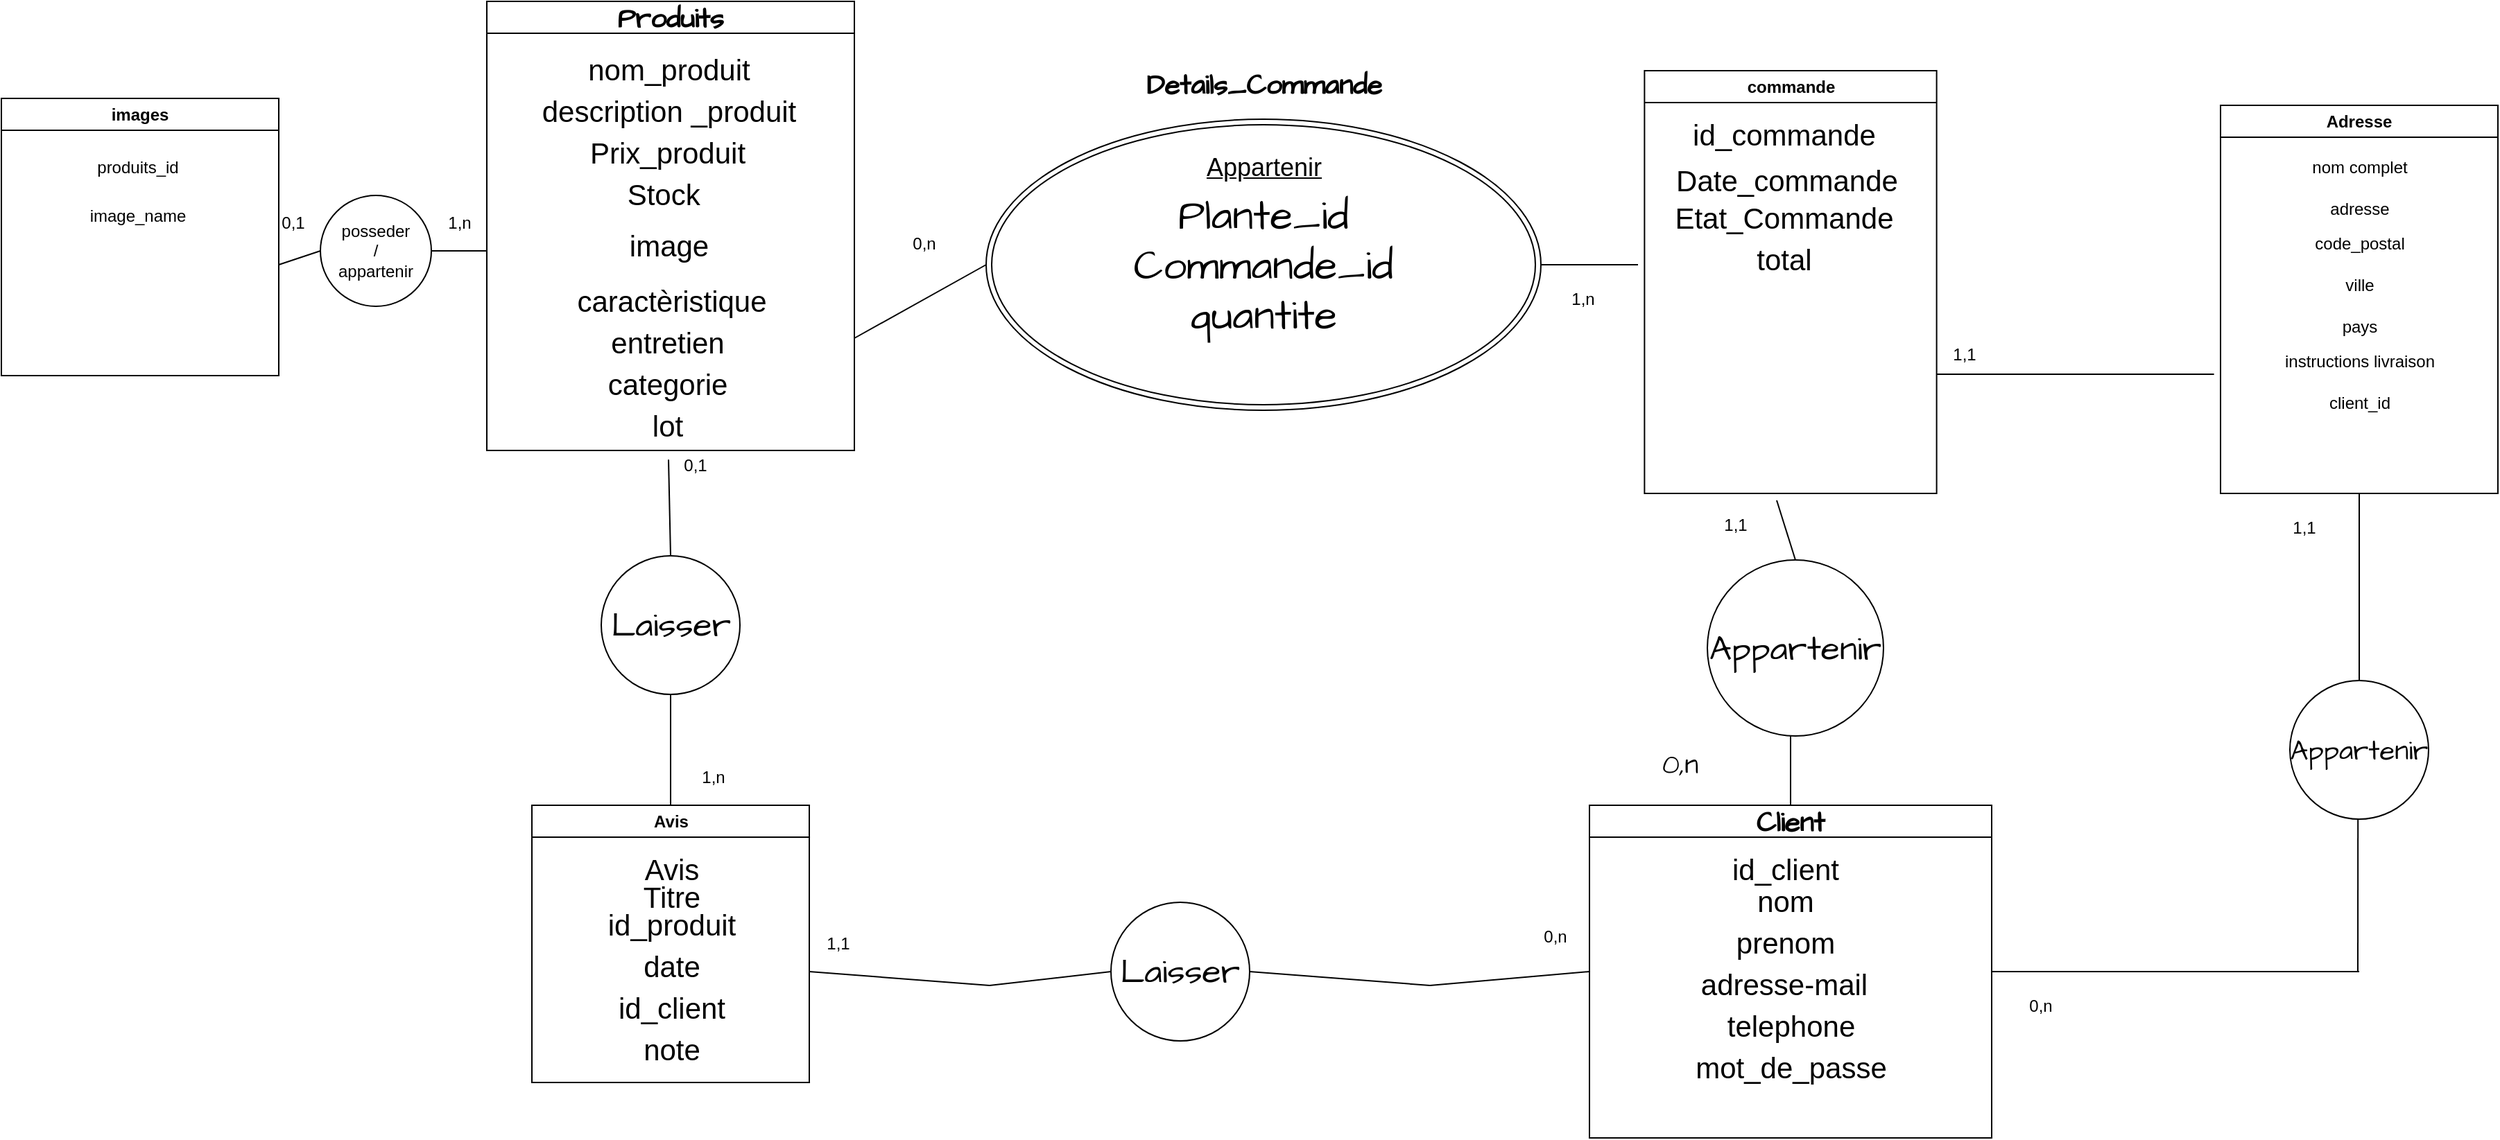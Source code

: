 <mxfile version="24.4.14" type="device">
  <diagram name="Page-1" id="aLXLC-gzcM06G5DPoIjw">
    <mxGraphModel dx="2815" dy="803" grid="0" gridSize="10" guides="1" tooltips="1" connect="1" arrows="1" fold="1" page="0" pageScale="1" pageWidth="291" pageHeight="413" math="0" shadow="0">
      <root>
        <mxCell id="0" />
        <mxCell id="1" parent="0" />
        <mxCell id="Frr1hfQ2MMtZjARR2G04-27" value="&lt;font style=&quot;font-size: 30px;&quot;&gt;Plante_id&lt;br&gt;Commande_id&lt;br&gt;quantite&lt;/font&gt;" style="ellipse;shape=doubleEllipse;whiteSpace=wrap;html=1;hachureGap=4;fontFamily=Architects Daughter;fontSource=https%3A%2F%2Ffonts.googleapis.com%2Fcss%3Ffamily%3DArchitects%2BDaughter;fontSize=20;" parent="1" vertex="1">
          <mxGeometry x="-390" y="95" width="400" height="210" as="geometry" />
        </mxCell>
        <mxCell id="Frr1hfQ2MMtZjARR2G04-2" value="Produits" style="swimlane;whiteSpace=wrap;html=1;hachureGap=4;fontFamily=Architects Daughter;fontSource=https%3A%2F%2Ffonts.googleapis.com%2Fcss%3Ffamily%3DArchitects%2BDaughter;fontSize=20;startSize=23;" parent="1" vertex="1">
          <mxGeometry x="-750" y="10" width="265" height="324" as="geometry" />
        </mxCell>
        <mxCell id="Frr1hfQ2MMtZjARR2G04-3" value="&lt;font face=&quot;Helvetica&quot; style=&quot;font-size: 21px;&quot;&gt;nom_produit&lt;/font&gt;" style="text;html=1;align=center;verticalAlign=middle;resizable=0;points=[];autosize=1;strokeColor=none;fillColor=none;fontSize=21;fontFamily=Architects Daughter;" parent="Frr1hfQ2MMtZjARR2G04-2" vertex="1">
          <mxGeometry x="63" y="31" width="135" height="38" as="geometry" />
        </mxCell>
        <mxCell id="Frr1hfQ2MMtZjARR2G04-4" value="&lt;font face=&quot;Helvetica&quot; style=&quot;font-size: 21px;&quot;&gt;description _produit&lt;/font&gt;" style="text;html=1;align=center;verticalAlign=middle;resizable=0;points=[];autosize=1;strokeColor=none;fillColor=none;fontSize=21;fontFamily=Architects Daughter;" parent="Frr1hfQ2MMtZjARR2G04-2" vertex="1">
          <mxGeometry x="30" y="61" width="201" height="38" as="geometry" />
        </mxCell>
        <mxCell id="Frr1hfQ2MMtZjARR2G04-5" value="&lt;font face=&quot;Helvetica&quot; style=&quot;font-size: 21px;&quot;&gt;Prix_produit&lt;/font&gt;" style="text;html=1;align=center;verticalAlign=middle;resizable=0;points=[];autosize=1;strokeColor=none;fillColor=none;fontSize=21;fontFamily=Architects Daughter;" parent="Frr1hfQ2MMtZjARR2G04-2" vertex="1">
          <mxGeometry x="65" y="91" width="130" height="38" as="geometry" />
        </mxCell>
        <mxCell id="Frr1hfQ2MMtZjARR2G04-6" value="&lt;font face=&quot;Helvetica&quot; style=&quot;font-size: 21px;&quot;&gt;Stock&amp;nbsp;&lt;/font&gt;" style="text;html=1;align=center;verticalAlign=middle;resizable=0;points=[];autosize=1;strokeColor=none;fillColor=none;fontSize=21;fontFamily=Architects Daughter;" parent="Frr1hfQ2MMtZjARR2G04-2" vertex="1">
          <mxGeometry x="92" y="121" width="76" height="38" as="geometry" />
        </mxCell>
        <mxCell id="v7OVMKoYqWH1p72j22wS-21" value="image" style="text;html=1;align=center;verticalAlign=middle;resizable=0;points=[];autosize=1;strokeColor=none;fillColor=none;fontSize=21;" parent="Frr1hfQ2MMtZjARR2G04-2" vertex="1">
          <mxGeometry x="93" y="157" width="75" height="37" as="geometry" />
        </mxCell>
        <mxCell id="v7OVMKoYqWH1p72j22wS-26" value="caractèristique" style="text;html=1;align=center;verticalAlign=middle;resizable=0;points=[];autosize=1;strokeColor=none;fillColor=none;fontSize=21;" parent="Frr1hfQ2MMtZjARR2G04-2" vertex="1">
          <mxGeometry x="55.5" y="197" width="155" height="37" as="geometry" />
        </mxCell>
        <mxCell id="v7OVMKoYqWH1p72j22wS-38" value="entretien" style="text;html=1;align=center;verticalAlign=middle;resizable=0;points=[];autosize=1;strokeColor=none;fillColor=none;fontSize=21;" parent="Frr1hfQ2MMtZjARR2G04-2" vertex="1">
          <mxGeometry x="80" y="227" width="100" height="37" as="geometry" />
        </mxCell>
        <mxCell id="v7OVMKoYqWH1p72j22wS-49" value="categorie" style="text;html=1;align=center;verticalAlign=middle;resizable=0;points=[];autosize=1;strokeColor=none;fillColor=none;fontSize=21;" parent="Frr1hfQ2MMtZjARR2G04-2" vertex="1">
          <mxGeometry x="78" y="257" width="104" height="37" as="geometry" />
        </mxCell>
        <mxCell id="v7OVMKoYqWH1p72j22wS-6" value="lot" style="text;html=1;align=center;verticalAlign=middle;resizable=0;points=[];autosize=1;strokeColor=none;fillColor=none;fontSize=21;" parent="Frr1hfQ2MMtZjARR2G04-2" vertex="1">
          <mxGeometry x="110" y="287" width="40" height="37" as="geometry" />
        </mxCell>
        <mxCell id="Frr1hfQ2MMtZjARR2G04-8" value="Client" style="swimlane;whiteSpace=wrap;html=1;hachureGap=4;fontFamily=Architects Daughter;fontSource=https%3A%2F%2Ffonts.googleapis.com%2Fcss%3Ffamily%3DArchitects%2BDaughter;fontSize=20;" parent="1" vertex="1">
          <mxGeometry x="45" y="590" width="290" height="240" as="geometry" />
        </mxCell>
        <mxCell id="Frr1hfQ2MMtZjARR2G04-9" value="&lt;font face=&quot;Helvetica&quot; style=&quot;font-size: 21px;&quot;&gt;nom&lt;/font&gt;" style="text;html=1;align=center;verticalAlign=middle;resizable=0;points=[];autosize=1;strokeColor=none;fillColor=none;fontSize=21;fontFamily=Architects Daughter;" parent="Frr1hfQ2MMtZjARR2G04-8" vertex="1">
          <mxGeometry x="111" y="51" width="59" height="38" as="geometry" />
        </mxCell>
        <mxCell id="Frr1hfQ2MMtZjARR2G04-10" value="&lt;font face=&quot;Helvetica&quot; style=&quot;font-size: 21px;&quot;&gt;prenom&lt;/font&gt;" style="text;html=1;align=center;verticalAlign=middle;resizable=0;points=[];autosize=1;strokeColor=none;fillColor=none;fontSize=21;fontFamily=Architects Daughter;" parent="Frr1hfQ2MMtZjARR2G04-8" vertex="1">
          <mxGeometry x="96" y="81" width="89" height="38" as="geometry" />
        </mxCell>
        <mxCell id="Frr1hfQ2MMtZjARR2G04-11" value="&lt;font face=&quot;Helvetica&quot; style=&quot;font-size: 21px;&quot;&gt;adresse-mail&lt;/font&gt;" style="text;html=1;align=center;verticalAlign=middle;resizable=0;points=[];autosize=1;strokeColor=none;fillColor=none;fontSize=21;fontFamily=Architects Daughter;" parent="Frr1hfQ2MMtZjARR2G04-8" vertex="1">
          <mxGeometry x="71" y="111" width="138" height="38" as="geometry" />
        </mxCell>
        <mxCell id="Frr1hfQ2MMtZjARR2G04-12" value="&lt;font face=&quot;Helvetica&quot; style=&quot;font-size: 21px;&quot;&gt;mot_de_passe&lt;/font&gt;" style="text;html=1;align=center;verticalAlign=middle;resizable=0;points=[];autosize=1;strokeColor=none;fillColor=none;fontSize=21;fontFamily=Architects Daughter;" parent="Frr1hfQ2MMtZjARR2G04-8" vertex="1">
          <mxGeometry x="67" y="171" width="156" height="38" as="geometry" />
        </mxCell>
        <mxCell id="Frr1hfQ2MMtZjARR2G04-13" value="&lt;font face=&quot;Helvetica&quot; style=&quot;font-size: 21px;&quot;&gt;telephone&lt;/font&gt;" style="text;html=1;align=center;verticalAlign=middle;resizable=0;points=[];autosize=1;strokeColor=none;fillColor=none;fontSize=21;fontFamily=Architects Daughter;" parent="Frr1hfQ2MMtZjARR2G04-8" vertex="1">
          <mxGeometry x="90" y="141" width="110" height="38" as="geometry" />
        </mxCell>
        <mxCell id="LkYBel29slSREBmKHJnN-1" value="id_client" style="text;html=1;align=center;verticalAlign=middle;resizable=0;points=[];autosize=1;strokeColor=none;fillColor=none;fontSize=21;" parent="Frr1hfQ2MMtZjARR2G04-8" vertex="1">
          <mxGeometry x="93" y="27" width="95" height="37" as="geometry" />
        </mxCell>
        <mxCell id="Frr1hfQ2MMtZjARR2G04-28" value="&lt;b&gt;Details_Commande&lt;br&gt;&lt;/b&gt;" style="text;html=1;align=center;verticalAlign=middle;resizable=0;points=[];autosize=1;strokeColor=none;fillColor=none;fontSize=20;fontFamily=Architects Daughter;" parent="1" vertex="1">
          <mxGeometry x="-285" y="50" width="190" height="40" as="geometry" />
        </mxCell>
        <mxCell id="Frr1hfQ2MMtZjARR2G04-30" value="&lt;font style=&quot;font-size: 12px;&quot; face=&quot;Helvetica&quot;&gt;1,1&lt;/font&gt;" style="text;html=1;align=center;verticalAlign=middle;resizable=0;points=[];autosize=1;strokeColor=none;fillColor=none;fontSize=20;fontFamily=Architects Daughter;" parent="1" vertex="1">
          <mxGeometry x="130" y="365" width="40" height="40" as="geometry" />
        </mxCell>
        <mxCell id="Frr1hfQ2MMtZjARR2G04-34" value="0,n" style="text;html=1;align=center;verticalAlign=middle;resizable=0;points=[];autosize=1;strokeColor=none;fillColor=none;fontSize=20;fontFamily=Architects Daughter;" parent="1" vertex="1">
          <mxGeometry x="84.69" y="540" width="50" height="40" as="geometry" />
        </mxCell>
        <mxCell id="kiaXTEcKel--K1FoqDEo-6" value="1,n" style="text;html=1;align=center;verticalAlign=middle;resizable=0;points=[];autosize=1;strokeColor=none;fillColor=none;" parent="1" vertex="1">
          <mxGeometry x="20.0" y="210" width="40" height="30" as="geometry" />
        </mxCell>
        <mxCell id="kiaXTEcKel--K1FoqDEo-8" value="commande" style="swimlane;whiteSpace=wrap;html=1;" parent="1" vertex="1">
          <mxGeometry x="84.69" y="60" width="210.62" height="305" as="geometry" />
        </mxCell>
        <mxCell id="kiaXTEcKel--K1FoqDEo-12" value="Date_commande" style="text;html=1;align=center;verticalAlign=middle;resizable=0;points=[];autosize=1;strokeColor=none;fillColor=none;fontSize=21;" parent="kiaXTEcKel--K1FoqDEo-8" vertex="1">
          <mxGeometry x="13" y="60" width="178" height="37" as="geometry" />
        </mxCell>
        <mxCell id="kiaXTEcKel--K1FoqDEo-13" value="Etat_Commande" style="text;html=1;align=center;verticalAlign=middle;resizable=0;points=[];autosize=1;strokeColor=none;fillColor=none;fontSize=21;" parent="kiaXTEcKel--K1FoqDEo-8" vertex="1">
          <mxGeometry x="12" y="87" width="176" height="37" as="geometry" />
        </mxCell>
        <mxCell id="LkYBel29slSREBmKHJnN-2" value="total" style="text;html=1;align=center;verticalAlign=middle;resizable=0;points=[];autosize=1;strokeColor=none;fillColor=none;fontSize=21;" parent="kiaXTEcKel--K1FoqDEo-8" vertex="1">
          <mxGeometry x="71" y="117" width="58" height="37" as="geometry" />
        </mxCell>
        <mxCell id="LkYBel29slSREBmKHJnN-5" value="&lt;font style=&quot;font-size: 21px;&quot;&gt;id_commande&lt;/font&gt;" style="text;html=1;align=center;verticalAlign=middle;resizable=0;points=[];autosize=1;strokeColor=none;fillColor=none;" parent="kiaXTEcKel--K1FoqDEo-8" vertex="1">
          <mxGeometry x="25" y="27" width="150" height="37" as="geometry" />
        </mxCell>
        <mxCell id="kiaXTEcKel--K1FoqDEo-19" value="1,1" style="text;html=1;align=center;verticalAlign=middle;resizable=0;points=[];autosize=1;strokeColor=none;fillColor=none;" parent="1" vertex="1">
          <mxGeometry x="295.31" y="250" width="40" height="30" as="geometry" />
        </mxCell>
        <mxCell id="AJ8ExckoHPWglMIkNY3l-1" value="Adresse" style="swimlane;whiteSpace=wrap;html=1;startSize=23;" parent="1" vertex="1">
          <mxGeometry x="500" y="85" width="200" height="280" as="geometry" />
        </mxCell>
        <mxCell id="4F924PSeMsaonOZ9PlPk-1" value="nom complet" style="text;html=1;align=center;verticalAlign=middle;resizable=0;points=[];autosize=1;strokeColor=none;fillColor=none;" parent="AJ8ExckoHPWglMIkNY3l-1" vertex="1">
          <mxGeometry x="55" y="30" width="90" height="30" as="geometry" />
        </mxCell>
        <mxCell id="LkYBel29slSREBmKHJnN-7" value="adresse" style="text;html=1;align=center;verticalAlign=middle;resizable=0;points=[];autosize=1;strokeColor=none;fillColor=none;" parent="AJ8ExckoHPWglMIkNY3l-1" vertex="1">
          <mxGeometry x="65" y="60" width="70" height="30" as="geometry" />
        </mxCell>
        <mxCell id="LkYBel29slSREBmKHJnN-8" value="code_postal" style="text;html=1;align=center;verticalAlign=middle;resizable=0;points=[];autosize=1;strokeColor=none;fillColor=none;" parent="AJ8ExckoHPWglMIkNY3l-1" vertex="1">
          <mxGeometry x="55" y="85" width="90" height="30" as="geometry" />
        </mxCell>
        <mxCell id="LkYBel29slSREBmKHJnN-11" value="ville" style="text;html=1;align=center;verticalAlign=middle;resizable=0;points=[];autosize=1;strokeColor=none;fillColor=none;" parent="AJ8ExckoHPWglMIkNY3l-1" vertex="1">
          <mxGeometry x="80" y="115" width="40" height="30" as="geometry" />
        </mxCell>
        <mxCell id="LkYBel29slSREBmKHJnN-12" value="pays" style="text;html=1;align=center;verticalAlign=middle;resizable=0;points=[];autosize=1;strokeColor=none;fillColor=none;" parent="AJ8ExckoHPWglMIkNY3l-1" vertex="1">
          <mxGeometry x="75" y="145" width="50" height="30" as="geometry" />
        </mxCell>
        <mxCell id="kC049FplpGasjoPoZHOe-8" value="instructions livraison" style="text;html=1;align=center;verticalAlign=middle;resizable=0;points=[];autosize=1;strokeColor=none;fillColor=none;" parent="AJ8ExckoHPWglMIkNY3l-1" vertex="1">
          <mxGeometry x="35" y="170" width="130" height="30" as="geometry" />
        </mxCell>
        <mxCell id="kC049FplpGasjoPoZHOe-22" value="client_id" style="text;html=1;align=center;verticalAlign=middle;resizable=0;points=[];autosize=1;strokeColor=none;fillColor=none;" parent="AJ8ExckoHPWglMIkNY3l-1" vertex="1">
          <mxGeometry x="65" y="200" width="70" height="30" as="geometry" />
        </mxCell>
        <mxCell id="AJ8ExckoHPWglMIkNY3l-6" value="0,n" style="text;html=1;align=center;verticalAlign=middle;resizable=0;points=[];autosize=1;strokeColor=none;fillColor=none;" parent="1" vertex="1">
          <mxGeometry x="-455" y="170" width="40" height="30" as="geometry" />
        </mxCell>
        <mxCell id="AJ8ExckoHPWglMIkNY3l-7" value="0,n" style="text;html=1;align=center;verticalAlign=middle;resizable=0;points=[];autosize=1;strokeColor=none;fillColor=none;" parent="1" vertex="1">
          <mxGeometry x="350" y="720" width="40" height="30" as="geometry" />
        </mxCell>
        <mxCell id="LkYBel29slSREBmKHJnN-13" value="" style="endArrow=none;html=1;rounded=0;entryX=0;entryY=0.5;entryDx=0;entryDy=0;exitX=1;exitY=0.75;exitDx=0;exitDy=0;" parent="1" source="Frr1hfQ2MMtZjARR2G04-2" target="Frr1hfQ2MMtZjARR2G04-27" edge="1">
          <mxGeometry width="50" height="50" relative="1" as="geometry">
            <mxPoint x="-455" y="199.01" as="sourcePoint" />
            <mxPoint x="-374" y="160.98" as="targetPoint" />
          </mxGeometry>
        </mxCell>
        <mxCell id="LkYBel29slSREBmKHJnN-14" value="" style="endArrow=none;html=1;rounded=0;exitX=1;exitY=0.5;exitDx=0;exitDy=0;" parent="1" source="Frr1hfQ2MMtZjARR2G04-27" edge="1">
          <mxGeometry width="50" height="50" relative="1" as="geometry">
            <mxPoint x="-10.0" y="190.51" as="sourcePoint" />
            <mxPoint x="80" y="200" as="targetPoint" />
          </mxGeometry>
        </mxCell>
        <mxCell id="LkYBel29slSREBmKHJnN-15" value="" style="endArrow=none;html=1;rounded=0;" parent="1" edge="1">
          <mxGeometry width="50" height="50" relative="1" as="geometry">
            <mxPoint x="295.31" y="279" as="sourcePoint" />
            <mxPoint x="495.31" y="279" as="targetPoint" />
          </mxGeometry>
        </mxCell>
        <mxCell id="Frr1hfQ2MMtZjARR2G04-36" value="&lt;font style=&quot;font-size: 25px;&quot;&gt;Appartenir&lt;/font&gt;" style="ellipse;whiteSpace=wrap;html=1;aspect=fixed;hachureGap=4;fontFamily=Architects Daughter;fontSource=https%3A%2F%2Ffonts.googleapis.com%2Fcss%3Ffamily%3DArchitects%2BDaughter;fontSize=20;" parent="1" vertex="1">
          <mxGeometry x="130" y="413" width="127" height="127" as="geometry" />
        </mxCell>
        <mxCell id="LkYBel29slSREBmKHJnN-19" value="&lt;font style=&quot;font-size: 18px;&quot;&gt;&lt;u&gt;Appartenir&lt;/u&gt;&lt;/font&gt;" style="text;html=1;align=center;verticalAlign=middle;resizable=0;points=[];autosize=1;strokeColor=none;fillColor=none;" parent="1" vertex="1">
          <mxGeometry x="-245" y="110" width="110" height="40" as="geometry" />
        </mxCell>
        <mxCell id="kC049FplpGasjoPoZHOe-9" value="images" style="swimlane;whiteSpace=wrap;html=1;" parent="1" vertex="1">
          <mxGeometry x="-1100" y="80" width="200" height="200" as="geometry" />
        </mxCell>
        <mxCell id="kC049FplpGasjoPoZHOe-10" value="produits_id" style="text;html=1;align=center;verticalAlign=middle;resizable=0;points=[];autosize=1;strokeColor=none;fillColor=none;" parent="kC049FplpGasjoPoZHOe-9" vertex="1">
          <mxGeometry x="57.5" y="35" width="80" height="30" as="geometry" />
        </mxCell>
        <mxCell id="kC049FplpGasjoPoZHOe-11" value="image_name" style="text;html=1;align=center;verticalAlign=middle;resizable=0;points=[];autosize=1;strokeColor=none;fillColor=none;" parent="kC049FplpGasjoPoZHOe-9" vertex="1">
          <mxGeometry x="52.5" y="70" width="90" height="30" as="geometry" />
        </mxCell>
        <mxCell id="kC049FplpGasjoPoZHOe-12" value="" style="endArrow=none;html=1;rounded=0;exitX=1;exitY=0.5;exitDx=0;exitDy=0;" parent="1" source="kC049FplpGasjoPoZHOe-15" edge="1">
          <mxGeometry width="50" height="50" relative="1" as="geometry">
            <mxPoint x="-642.5" y="450" as="sourcePoint" />
            <mxPoint x="-750" y="190" as="targetPoint" />
          </mxGeometry>
        </mxCell>
        <mxCell id="kC049FplpGasjoPoZHOe-13" value="1,n" style="text;html=1;align=center;verticalAlign=middle;resizable=0;points=[];autosize=1;strokeColor=none;fillColor=none;" parent="1" vertex="1">
          <mxGeometry x="-790" y="155" width="40" height="30" as="geometry" />
        </mxCell>
        <mxCell id="kC049FplpGasjoPoZHOe-16" value="" style="endArrow=none;html=1;rounded=0;entryX=0;entryY=0.5;entryDx=0;entryDy=0;" parent="1" target="kC049FplpGasjoPoZHOe-15" edge="1">
          <mxGeometry width="50" height="50" relative="1" as="geometry">
            <mxPoint x="-900" y="200" as="sourcePoint" />
            <mxPoint x="-650" y="330" as="targetPoint" />
          </mxGeometry>
        </mxCell>
        <mxCell id="kC049FplpGasjoPoZHOe-15" value="posseder&lt;br&gt;/&lt;br&gt;appartenir" style="ellipse;whiteSpace=wrap;html=1;" parent="1" vertex="1">
          <mxGeometry x="-870" y="150" width="80" height="80" as="geometry" />
        </mxCell>
        <mxCell id="kC049FplpGasjoPoZHOe-21" value="0,1" style="text;html=1;align=center;verticalAlign=middle;resizable=0;points=[];autosize=1;strokeColor=none;fillColor=none;" parent="1" vertex="1">
          <mxGeometry x="-910" y="155" width="40" height="30" as="geometry" />
        </mxCell>
        <mxCell id="rpjDJQLyTsM2QXl8lf3p-4" value="" style="endArrow=none;html=1;rounded=0;exitX=0.5;exitY=0;exitDx=0;exitDy=0;" parent="1" source="Frr1hfQ2MMtZjARR2G04-36" edge="1">
          <mxGeometry width="50" height="50" relative="1" as="geometry">
            <mxPoint x="150" y="430" as="sourcePoint" />
            <mxPoint x="180" y="370" as="targetPoint" />
          </mxGeometry>
        </mxCell>
        <mxCell id="rpjDJQLyTsM2QXl8lf3p-5" value="" style="endArrow=none;html=1;rounded=0;" parent="1" edge="1">
          <mxGeometry width="50" height="50" relative="1" as="geometry">
            <mxPoint x="190" y="590" as="sourcePoint" />
            <mxPoint x="190" y="540" as="targetPoint" />
          </mxGeometry>
        </mxCell>
        <mxCell id="rpjDJQLyTsM2QXl8lf3p-6" value="Appartenir" style="ellipse;whiteSpace=wrap;html=1;aspect=fixed;hachureGap=4;fontFamily=Architects Daughter;fontSource=https%3A%2F%2Ffonts.googleapis.com%2Fcss%3Ffamily%3DArchitects%2BDaughter;fontSize=20;" parent="1" vertex="1">
          <mxGeometry x="550" y="500" width="100" height="100" as="geometry" />
        </mxCell>
        <mxCell id="rpjDJQLyTsM2QXl8lf3p-7" value="" style="endArrow=none;html=1;rounded=0;exitX=0.5;exitY=1;exitDx=0;exitDy=0;entryX=0.5;entryY=0;entryDx=0;entryDy=0;" parent="1" source="AJ8ExckoHPWglMIkNY3l-1" target="rpjDJQLyTsM2QXl8lf3p-6" edge="1">
          <mxGeometry width="50" height="50" relative="1" as="geometry">
            <mxPoint x="140" y="480" as="sourcePoint" />
            <mxPoint x="190" y="430" as="targetPoint" />
          </mxGeometry>
        </mxCell>
        <mxCell id="rpjDJQLyTsM2QXl8lf3p-8" value="" style="endArrow=none;html=1;rounded=0;exitX=0.5;exitY=1;exitDx=0;exitDy=0;" parent="1" edge="1">
          <mxGeometry width="50" height="50" relative="1" as="geometry">
            <mxPoint x="599.09" y="600" as="sourcePoint" />
            <mxPoint x="599" y="710" as="targetPoint" />
          </mxGeometry>
        </mxCell>
        <mxCell id="rpjDJQLyTsM2QXl8lf3p-9" value="" style="endArrow=none;html=1;rounded=0;entryX=1;entryY=0.5;entryDx=0;entryDy=0;" parent="1" target="Frr1hfQ2MMtZjARR2G04-8" edge="1">
          <mxGeometry width="50" height="50" relative="1" as="geometry">
            <mxPoint x="600" y="710" as="sourcePoint" />
            <mxPoint x="470" y="777.5" as="targetPoint" />
          </mxGeometry>
        </mxCell>
        <mxCell id="rpjDJQLyTsM2QXl8lf3p-10" value="1,1" style="text;html=1;align=center;verticalAlign=middle;resizable=0;points=[];autosize=1;strokeColor=none;fillColor=none;" parent="1" vertex="1">
          <mxGeometry x="540" y="375" width="40" height="30" as="geometry" />
        </mxCell>
        <mxCell id="rpjDJQLyTsM2QXl8lf3p-11" value="Avis" style="swimlane;whiteSpace=wrap;html=1;" parent="1" vertex="1">
          <mxGeometry x="-717.5" y="590" width="200" height="200" as="geometry" />
        </mxCell>
        <mxCell id="rpjDJQLyTsM2QXl8lf3p-12" value="Avis" style="text;html=1;align=center;verticalAlign=middle;resizable=0;points=[];autosize=1;strokeColor=none;fillColor=none;fontSize=21;" parent="rpjDJQLyTsM2QXl8lf3p-11" vertex="1">
          <mxGeometry x="72" y="27" width="57" height="37" as="geometry" />
        </mxCell>
        <mxCell id="rpjDJQLyTsM2QXl8lf3p-13" value="id_produit" style="text;html=1;align=center;verticalAlign=middle;resizable=0;points=[];autosize=1;strokeColor=none;fillColor=none;fontSize=21;" parent="rpjDJQLyTsM2QXl8lf3p-11" vertex="1">
          <mxGeometry x="45" y="67" width="110" height="37" as="geometry" />
        </mxCell>
        <mxCell id="rpjDJQLyTsM2QXl8lf3p-14" value="id_client" style="text;html=1;align=center;verticalAlign=middle;resizable=0;points=[];autosize=1;strokeColor=none;fillColor=none;fontSize=21;" parent="rpjDJQLyTsM2QXl8lf3p-11" vertex="1">
          <mxGeometry x="53" y="127" width="95" height="37" as="geometry" />
        </mxCell>
        <mxCell id="uKV8X0jpC7b5QoQMfbNf-1" value="note" style="text;html=1;align=center;verticalAlign=middle;resizable=0;points=[];autosize=1;strokeColor=none;fillColor=none;fontSize=21;" parent="rpjDJQLyTsM2QXl8lf3p-11" vertex="1">
          <mxGeometry x="71" y="157" width="59" height="37" as="geometry" />
        </mxCell>
        <mxCell id="5g2AQStLq35yugbQM2hj-1" value="date" style="text;html=1;align=center;verticalAlign=middle;resizable=0;points=[];autosize=1;strokeColor=none;fillColor=none;fontSize=21;" parent="rpjDJQLyTsM2QXl8lf3p-11" vertex="1">
          <mxGeometry x="71" y="97" width="59" height="37" as="geometry" />
        </mxCell>
        <mxCell id="5g2AQStLq35yugbQM2hj-2" value="Titre" style="text;html=1;align=center;verticalAlign=middle;resizable=0;points=[];autosize=1;strokeColor=none;fillColor=none;fontSize=21;" parent="rpjDJQLyTsM2QXl8lf3p-11" vertex="1">
          <mxGeometry x="71" y="47" width="59" height="37" as="geometry" />
        </mxCell>
        <mxCell id="rpjDJQLyTsM2QXl8lf3p-15" value="" style="endArrow=none;html=1;rounded=0;exitX=1;exitY=0.5;exitDx=0;exitDy=0;entryX=0;entryY=0.5;entryDx=0;entryDy=0;" parent="1" source="rpjDJQLyTsM2QXl8lf3p-17" target="Frr1hfQ2MMtZjARR2G04-8" edge="1">
          <mxGeometry width="50" height="50" relative="1" as="geometry">
            <mxPoint x="-110" y="490" as="sourcePoint" />
            <mxPoint x="-60" y="440" as="targetPoint" />
            <Array as="points">
              <mxPoint x="-70" y="720" />
            </Array>
          </mxGeometry>
        </mxCell>
        <mxCell id="rpjDJQLyTsM2QXl8lf3p-17" value="&lt;font style=&quot;font-size: 25px;&quot;&gt;Laisser&lt;/font&gt;" style="ellipse;whiteSpace=wrap;html=1;aspect=fixed;hachureGap=4;fontFamily=Architects Daughter;fontSource=https%3A%2F%2Ffonts.googleapis.com%2Fcss%3Ffamily%3DArchitects%2BDaughter;fontSize=20;" parent="1" vertex="1">
          <mxGeometry x="-300" y="660" width="100" height="100" as="geometry" />
        </mxCell>
        <mxCell id="rpjDJQLyTsM2QXl8lf3p-18" value="" style="endArrow=none;html=1;rounded=0;exitX=1;exitY=0.5;exitDx=0;exitDy=0;entryX=0;entryY=0.5;entryDx=0;entryDy=0;" parent="1" target="rpjDJQLyTsM2QXl8lf3p-17" edge="1">
          <mxGeometry width="50" height="50" relative="1" as="geometry">
            <mxPoint x="-517.5" y="710" as="sourcePoint" />
            <mxPoint x="-272.5" y="710" as="targetPoint" />
            <Array as="points">
              <mxPoint x="-387.5" y="720" />
            </Array>
          </mxGeometry>
        </mxCell>
        <mxCell id="rpjDJQLyTsM2QXl8lf3p-19" value="0,n" style="text;html=1;align=center;verticalAlign=middle;resizable=0;points=[];autosize=1;strokeColor=none;fillColor=none;" parent="1" vertex="1">
          <mxGeometry y="670" width="40" height="30" as="geometry" />
        </mxCell>
        <mxCell id="rpjDJQLyTsM2QXl8lf3p-20" value="1,1" style="text;html=1;align=center;verticalAlign=middle;resizable=0;points=[];autosize=1;strokeColor=none;fillColor=none;" parent="1" vertex="1">
          <mxGeometry x="-517.5" y="675" width="40" height="30" as="geometry" />
        </mxCell>
        <mxCell id="rpjDJQLyTsM2QXl8lf3p-21" value="" style="endArrow=none;html=1;rounded=0;entryX=0.525;entryY=1.179;entryDx=0;entryDy=0;entryPerimeter=0;exitX=0.5;exitY=0;exitDx=0;exitDy=0;" parent="1" source="rpjDJQLyTsM2QXl8lf3p-22" target="v7OVMKoYqWH1p72j22wS-6" edge="1">
          <mxGeometry width="50" height="50" relative="1" as="geometry">
            <mxPoint x="-617.5" y="400" as="sourcePoint" />
            <mxPoint x="-567.5" y="350" as="targetPoint" />
          </mxGeometry>
        </mxCell>
        <mxCell id="rpjDJQLyTsM2QXl8lf3p-22" value="&lt;font style=&quot;font-size: 25px;&quot;&gt;Laisser&lt;/font&gt;" style="ellipse;whiteSpace=wrap;html=1;aspect=fixed;hachureGap=4;fontFamily=Architects Daughter;fontSource=https%3A%2F%2Ffonts.googleapis.com%2Fcss%3Ffamily%3DArchitects%2BDaughter;fontSize=20;" parent="1" vertex="1">
          <mxGeometry x="-667.5" y="410" width="100" height="100" as="geometry" />
        </mxCell>
        <mxCell id="rpjDJQLyTsM2QXl8lf3p-23" value="" style="endArrow=none;html=1;rounded=0;entryX=0.5;entryY=1;entryDx=0;entryDy=0;exitX=0.5;exitY=0;exitDx=0;exitDy=0;" parent="1" source="rpjDJQLyTsM2QXl8lf3p-11" target="rpjDJQLyTsM2QXl8lf3p-22" edge="1">
          <mxGeometry width="50" height="50" relative="1" as="geometry">
            <mxPoint x="-642.5" y="575" as="sourcePoint" />
            <mxPoint x="-592.5" y="525" as="targetPoint" />
          </mxGeometry>
        </mxCell>
        <mxCell id="rpjDJQLyTsM2QXl8lf3p-24" value="1,n" style="text;html=1;align=center;verticalAlign=middle;resizable=0;points=[];autosize=1;strokeColor=none;fillColor=none;" parent="1" vertex="1">
          <mxGeometry x="-607.5" y="555" width="40" height="30" as="geometry" />
        </mxCell>
        <mxCell id="rpjDJQLyTsM2QXl8lf3p-25" value="0,1" style="text;html=1;align=center;verticalAlign=middle;resizable=0;points=[];autosize=1;strokeColor=none;fillColor=none;" parent="1" vertex="1">
          <mxGeometry x="-620" y="330" width="40" height="30" as="geometry" />
        </mxCell>
      </root>
    </mxGraphModel>
  </diagram>
</mxfile>
